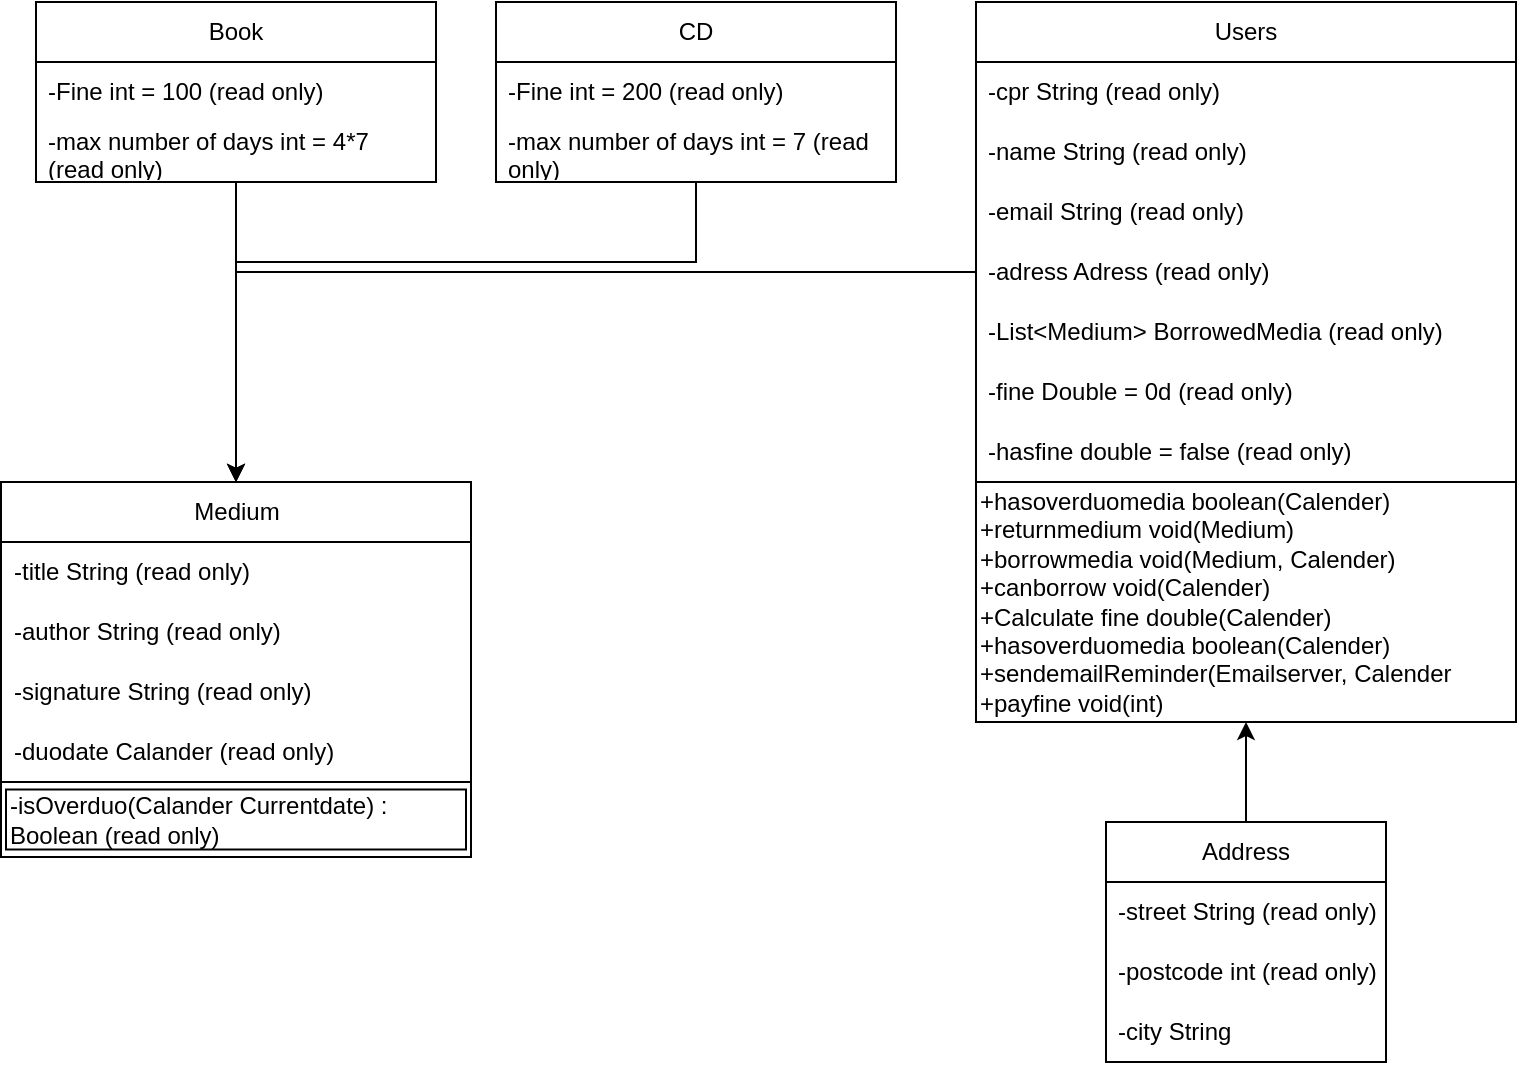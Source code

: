 <mxfile version="20.8.23" type="device"><diagram id="C5RBs43oDa-KdzZeNtuy" name="Page-1"><mxGraphModel dx="1194" dy="766" grid="1" gridSize="10" guides="1" tooltips="1" connect="1" arrows="1" fold="1" page="1" pageScale="1" pageWidth="827" pageHeight="1169" math="0" shadow="0"><root><mxCell id="WIyWlLk6GJQsqaUBKTNV-0"/><mxCell id="WIyWlLk6GJQsqaUBKTNV-1" parent="WIyWlLk6GJQsqaUBKTNV-0"/><mxCell id="45_H0MrvQbe8b93Zksdd-24" style="edgeStyle=orthogonalEdgeStyle;rounded=0;orthogonalLoop=1;jettySize=auto;html=1;entryX=0.5;entryY=0;entryDx=0;entryDy=0;" edge="1" parent="WIyWlLk6GJQsqaUBKTNV-1" source="45_H0MrvQbe8b93Zksdd-3" target="45_H0MrvQbe8b93Zksdd-13"><mxGeometry relative="1" as="geometry"/></mxCell><mxCell id="45_H0MrvQbe8b93Zksdd-3" value="Book" style="swimlane;fontStyle=0;childLayout=stackLayout;horizontal=1;startSize=30;horizontalStack=0;resizeParent=1;resizeParentMax=0;resizeLast=0;collapsible=1;marginBottom=0;whiteSpace=wrap;html=1;" vertex="1" parent="WIyWlLk6GJQsqaUBKTNV-1"><mxGeometry x="50" y="40" width="200" height="90" as="geometry"/></mxCell><mxCell id="45_H0MrvQbe8b93Zksdd-7" value="-Fine int = 100 (read only)" style="text;strokeColor=none;fillColor=none;align=left;verticalAlign=middle;spacingLeft=4;spacingRight=4;overflow=hidden;points=[[0,0.5],[1,0.5]];portConstraint=eastwest;rotatable=0;whiteSpace=wrap;html=1;" vertex="1" parent="45_H0MrvQbe8b93Zksdd-3"><mxGeometry y="30" width="200" height="30" as="geometry"/></mxCell><mxCell id="45_H0MrvQbe8b93Zksdd-5" value="-max number of days int = 4*7 (read only)&amp;nbsp;" style="text;strokeColor=none;fillColor=none;align=left;verticalAlign=middle;spacingLeft=4;spacingRight=4;overflow=hidden;points=[[0,0.5],[1,0.5]];portConstraint=eastwest;rotatable=0;whiteSpace=wrap;html=1;" vertex="1" parent="45_H0MrvQbe8b93Zksdd-3"><mxGeometry y="60" width="200" height="30" as="geometry"/></mxCell><mxCell id="45_H0MrvQbe8b93Zksdd-25" style="edgeStyle=orthogonalEdgeStyle;rounded=0;orthogonalLoop=1;jettySize=auto;html=1;entryX=0.5;entryY=0;entryDx=0;entryDy=0;" edge="1" parent="WIyWlLk6GJQsqaUBKTNV-1" source="45_H0MrvQbe8b93Zksdd-8" target="45_H0MrvQbe8b93Zksdd-13"><mxGeometry relative="1" as="geometry"><Array as="points"><mxPoint x="380" y="170"/><mxPoint x="150" y="170"/></Array></mxGeometry></mxCell><mxCell id="45_H0MrvQbe8b93Zksdd-8" value="CD" style="swimlane;fontStyle=0;childLayout=stackLayout;horizontal=1;startSize=30;horizontalStack=0;resizeParent=1;resizeParentMax=0;resizeLast=0;collapsible=1;marginBottom=0;whiteSpace=wrap;html=1;" vertex="1" parent="WIyWlLk6GJQsqaUBKTNV-1"><mxGeometry x="280" y="40" width="200" height="90" as="geometry"/></mxCell><mxCell id="45_H0MrvQbe8b93Zksdd-9" value="-Fine int = 200 (read only)" style="text;strokeColor=none;fillColor=none;align=left;verticalAlign=middle;spacingLeft=4;spacingRight=4;overflow=hidden;points=[[0,0.5],[1,0.5]];portConstraint=eastwest;rotatable=0;whiteSpace=wrap;html=1;" vertex="1" parent="45_H0MrvQbe8b93Zksdd-8"><mxGeometry y="30" width="200" height="30" as="geometry"/></mxCell><mxCell id="45_H0MrvQbe8b93Zksdd-10" value="-max number of days int = 7 (read only)&amp;nbsp;" style="text;strokeColor=none;fillColor=none;align=left;verticalAlign=middle;spacingLeft=4;spacingRight=4;overflow=hidden;points=[[0,0.5],[1,0.5]];portConstraint=eastwest;rotatable=0;whiteSpace=wrap;html=1;" vertex="1" parent="45_H0MrvQbe8b93Zksdd-8"><mxGeometry y="60" width="200" height="30" as="geometry"/></mxCell><mxCell id="45_H0MrvQbe8b93Zksdd-13" value="Medium" style="swimlane;fontStyle=0;childLayout=stackLayout;horizontal=1;startSize=30;horizontalStack=0;resizeParent=1;resizeParentMax=0;resizeLast=0;collapsible=1;marginBottom=0;whiteSpace=wrap;html=1;labelBackgroundColor=none;" vertex="1" parent="WIyWlLk6GJQsqaUBKTNV-1"><mxGeometry x="32.5" y="280" width="235" height="187.5" as="geometry"/></mxCell><mxCell id="45_H0MrvQbe8b93Zksdd-14" value="-title String (read only)" style="text;strokeColor=none;fillColor=none;align=left;verticalAlign=middle;spacingLeft=4;spacingRight=4;overflow=hidden;points=[[0,0.5],[1,0.5]];portConstraint=eastwest;rotatable=0;whiteSpace=wrap;html=1;" vertex="1" parent="45_H0MrvQbe8b93Zksdd-13"><mxGeometry y="30" width="235" height="30" as="geometry"/></mxCell><mxCell id="45_H0MrvQbe8b93Zksdd-15" value="-author String (read only)" style="text;strokeColor=none;fillColor=none;align=left;verticalAlign=middle;spacingLeft=4;spacingRight=4;overflow=hidden;points=[[0,0.5],[1,0.5]];portConstraint=eastwest;rotatable=0;whiteSpace=wrap;html=1;" vertex="1" parent="45_H0MrvQbe8b93Zksdd-13"><mxGeometry y="60" width="235" height="30" as="geometry"/></mxCell><mxCell id="45_H0MrvQbe8b93Zksdd-16" value="-signature String (read only)" style="text;strokeColor=none;fillColor=none;align=left;verticalAlign=middle;spacingLeft=4;spacingRight=4;overflow=hidden;points=[[0,0.5],[1,0.5]];portConstraint=eastwest;rotatable=0;whiteSpace=wrap;html=1;" vertex="1" parent="45_H0MrvQbe8b93Zksdd-13"><mxGeometry y="90" width="235" height="30" as="geometry"/></mxCell><mxCell id="45_H0MrvQbe8b93Zksdd-17" value="-duodate Calander (read only)" style="text;strokeColor=none;fillColor=none;align=left;verticalAlign=middle;spacingLeft=4;spacingRight=4;overflow=hidden;points=[[0,0.5],[1,0.5]];portConstraint=eastwest;rotatable=0;whiteSpace=wrap;html=1;" vertex="1" parent="45_H0MrvQbe8b93Zksdd-13"><mxGeometry y="120" width="235" height="30" as="geometry"/></mxCell><mxCell id="45_H0MrvQbe8b93Zksdd-22" value="" style="swimlane;startSize=0;labelBackgroundColor=none;labelBorderColor=none;" vertex="1" parent="45_H0MrvQbe8b93Zksdd-13"><mxGeometry y="150" width="235" height="37.5" as="geometry"/></mxCell><mxCell id="45_H0MrvQbe8b93Zksdd-36" value="-isOverduo(Calander Currentdate) : Boolean (read only)" style="whiteSpace=wrap;html=1;labelBackgroundColor=none;labelBorderColor=none;align=left;" vertex="1" parent="45_H0MrvQbe8b93Zksdd-22"><mxGeometry x="2.5" y="3.75" width="230" height="30" as="geometry"/></mxCell><mxCell id="45_H0MrvQbe8b93Zksdd-26" value="Users" style="swimlane;fontStyle=0;childLayout=stackLayout;horizontal=1;startSize=30;horizontalStack=0;resizeParent=1;resizeParentMax=0;resizeLast=0;collapsible=1;marginBottom=0;whiteSpace=wrap;html=1;labelBackgroundColor=none;labelBorderColor=none;" vertex="1" parent="WIyWlLk6GJQsqaUBKTNV-1"><mxGeometry x="520" y="40" width="270" height="240" as="geometry"/></mxCell><mxCell id="45_H0MrvQbe8b93Zksdd-27" value="-cpr String (read only)" style="text;strokeColor=none;fillColor=none;align=left;verticalAlign=middle;spacingLeft=4;spacingRight=4;overflow=hidden;points=[[0,0.5],[1,0.5]];portConstraint=eastwest;rotatable=0;whiteSpace=wrap;html=1;" vertex="1" parent="45_H0MrvQbe8b93Zksdd-26"><mxGeometry y="30" width="270" height="30" as="geometry"/></mxCell><mxCell id="45_H0MrvQbe8b93Zksdd-28" value="-name String (read only)" style="text;strokeColor=none;fillColor=none;align=left;verticalAlign=middle;spacingLeft=4;spacingRight=4;overflow=hidden;points=[[0,0.5],[1,0.5]];portConstraint=eastwest;rotatable=0;whiteSpace=wrap;html=1;" vertex="1" parent="45_H0MrvQbe8b93Zksdd-26"><mxGeometry y="60" width="270" height="30" as="geometry"/></mxCell><mxCell id="45_H0MrvQbe8b93Zksdd-29" value="-email String (read only)" style="text;strokeColor=none;fillColor=none;align=left;verticalAlign=middle;spacingLeft=4;spacingRight=4;overflow=hidden;points=[[0,0.5],[1,0.5]];portConstraint=eastwest;rotatable=0;whiteSpace=wrap;html=1;" vertex="1" parent="45_H0MrvQbe8b93Zksdd-26"><mxGeometry y="90" width="270" height="30" as="geometry"/></mxCell><mxCell id="45_H0MrvQbe8b93Zksdd-30" value="-adress Adress (read only)" style="text;strokeColor=none;fillColor=none;align=left;verticalAlign=middle;spacingLeft=4;spacingRight=4;overflow=hidden;points=[[0,0.5],[1,0.5]];portConstraint=eastwest;rotatable=0;whiteSpace=wrap;html=1;" vertex="1" parent="45_H0MrvQbe8b93Zksdd-26"><mxGeometry y="120" width="270" height="30" as="geometry"/></mxCell><mxCell id="45_H0MrvQbe8b93Zksdd-31" value="-List&amp;lt;Medium&amp;gt; BorrowedMedia (read only)" style="text;strokeColor=none;fillColor=none;align=left;verticalAlign=middle;spacingLeft=4;spacingRight=4;overflow=hidden;points=[[0,0.5],[1,0.5]];portConstraint=eastwest;rotatable=0;whiteSpace=wrap;html=1;" vertex="1" parent="45_H0MrvQbe8b93Zksdd-26"><mxGeometry y="150" width="270" height="30" as="geometry"/></mxCell><mxCell id="45_H0MrvQbe8b93Zksdd-32" value="-fine Double = 0d (read only)" style="text;strokeColor=none;fillColor=none;align=left;verticalAlign=middle;spacingLeft=4;spacingRight=4;overflow=hidden;points=[[0,0.5],[1,0.5]];portConstraint=eastwest;rotatable=0;whiteSpace=wrap;html=1;" vertex="1" parent="45_H0MrvQbe8b93Zksdd-26"><mxGeometry y="180" width="270" height="30" as="geometry"/></mxCell><mxCell id="45_H0MrvQbe8b93Zksdd-33" value="-hasfine double = false (read only)" style="text;strokeColor=none;fillColor=none;align=left;verticalAlign=middle;spacingLeft=4;spacingRight=4;overflow=hidden;points=[[0,0.5],[1,0.5]];portConstraint=eastwest;rotatable=0;whiteSpace=wrap;html=1;" vertex="1" parent="45_H0MrvQbe8b93Zksdd-26"><mxGeometry y="210" width="270" height="30" as="geometry"/></mxCell><mxCell id="45_H0MrvQbe8b93Zksdd-34" style="edgeStyle=orthogonalEdgeStyle;rounded=0;orthogonalLoop=1;jettySize=auto;html=1;" edge="1" parent="WIyWlLk6GJQsqaUBKTNV-1" source="45_H0MrvQbe8b93Zksdd-30" target="45_H0MrvQbe8b93Zksdd-13"><mxGeometry relative="1" as="geometry"/></mxCell><mxCell id="45_H0MrvQbe8b93Zksdd-37" value="+hasoverduomedia boolean(Calender)&lt;br&gt;+returnmedium void(Medium)&lt;br&gt;+borrowmedia void(Medium, Calender)&lt;br&gt;+canborrow void(Calender)&lt;br&gt;+Calculate fine double(Calender)&lt;br&gt;+hasoverduomedia boolean(Calender)&lt;br&gt;+sendemailReminder(Emailserver, Calender&lt;br&gt;+payfine void(int)&amp;nbsp;" style="rounded=0;whiteSpace=wrap;html=1;labelBackgroundColor=none;labelBorderColor=none;align=left;" vertex="1" parent="WIyWlLk6GJQsqaUBKTNV-1"><mxGeometry x="520" y="280" width="270" height="120" as="geometry"/></mxCell><mxCell id="45_H0MrvQbe8b93Zksdd-43" style="edgeStyle=orthogonalEdgeStyle;rounded=0;orthogonalLoop=1;jettySize=auto;html=1;" edge="1" parent="WIyWlLk6GJQsqaUBKTNV-1" source="45_H0MrvQbe8b93Zksdd-38" target="45_H0MrvQbe8b93Zksdd-37"><mxGeometry relative="1" as="geometry"/></mxCell><mxCell id="45_H0MrvQbe8b93Zksdd-38" value="Address" style="swimlane;fontStyle=0;childLayout=stackLayout;horizontal=1;startSize=30;horizontalStack=0;resizeParent=1;resizeParentMax=0;resizeLast=0;collapsible=1;marginBottom=0;whiteSpace=wrap;html=1;labelBackgroundColor=none;labelBorderColor=none;" vertex="1" parent="WIyWlLk6GJQsqaUBKTNV-1"><mxGeometry x="585" y="450" width="140" height="120" as="geometry"/></mxCell><mxCell id="45_H0MrvQbe8b93Zksdd-39" value="-street String (read only)" style="text;strokeColor=none;fillColor=none;align=left;verticalAlign=middle;spacingLeft=4;spacingRight=4;overflow=hidden;points=[[0,0.5],[1,0.5]];portConstraint=eastwest;rotatable=0;whiteSpace=wrap;html=1;" vertex="1" parent="45_H0MrvQbe8b93Zksdd-38"><mxGeometry y="30" width="140" height="30" as="geometry"/></mxCell><mxCell id="45_H0MrvQbe8b93Zksdd-40" value="-postcode int (read only)" style="text;strokeColor=none;fillColor=none;align=left;verticalAlign=middle;spacingLeft=4;spacingRight=4;overflow=hidden;points=[[0,0.5],[1,0.5]];portConstraint=eastwest;rotatable=0;whiteSpace=wrap;html=1;" vertex="1" parent="45_H0MrvQbe8b93Zksdd-38"><mxGeometry y="60" width="140" height="30" as="geometry"/></mxCell><mxCell id="45_H0MrvQbe8b93Zksdd-41" value="-city String" style="text;strokeColor=none;fillColor=none;align=left;verticalAlign=middle;spacingLeft=4;spacingRight=4;overflow=hidden;points=[[0,0.5],[1,0.5]];portConstraint=eastwest;rotatable=0;whiteSpace=wrap;html=1;" vertex="1" parent="45_H0MrvQbe8b93Zksdd-38"><mxGeometry y="90" width="140" height="30" as="geometry"/></mxCell></root></mxGraphModel></diagram></mxfile>